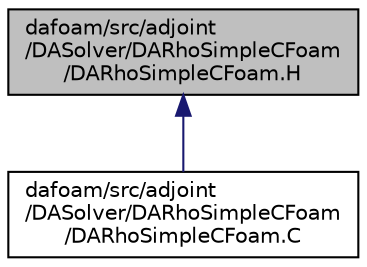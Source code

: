 digraph "dafoam/src/adjoint/DASolver/DARhoSimpleCFoam/DARhoSimpleCFoam.H"
{
  bgcolor="transparent";
  edge [fontname="Helvetica",fontsize="10",labelfontname="Helvetica",labelfontsize="10"];
  node [fontname="Helvetica",fontsize="10",shape=record];
  Node55 [label="dafoam/src/adjoint\l/DASolver/DARhoSimpleCFoam\l/DARhoSimpleCFoam.H",height=0.2,width=0.4,color="black", fillcolor="grey75", style="filled", fontcolor="black"];
  Node55 -> Node56 [dir="back",color="midnightblue",fontsize="10",style="solid",fontname="Helvetica"];
  Node56 [label="dafoam/src/adjoint\l/DASolver/DARhoSimpleCFoam\l/DARhoSimpleCFoam.C",height=0.2,width=0.4,color="black",URL="$DARhoSimpleCFoam_8C.html"];
}
